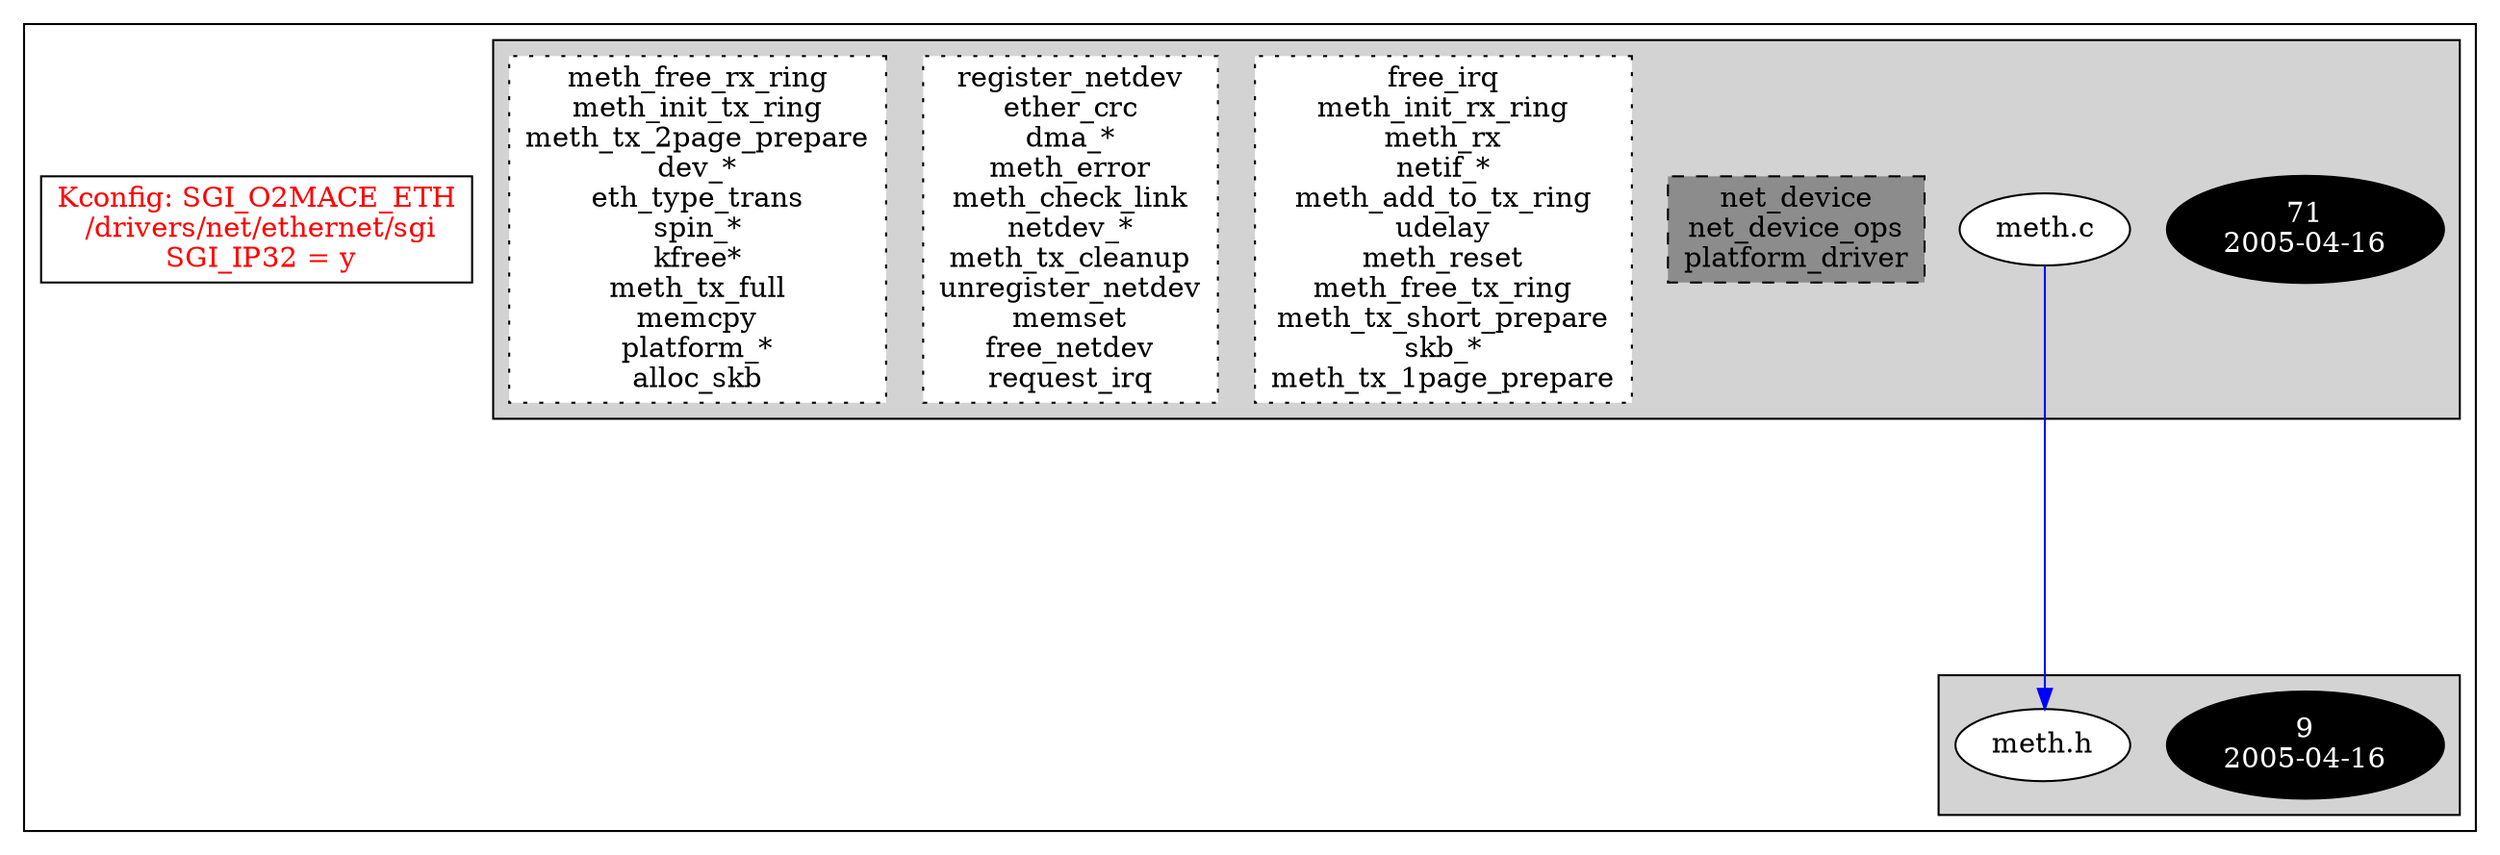 digraph Driver {
	ranksep=2;
	splines=ortho;
	//Symbol: SGI_O2MACE_ETH
	subgraph "cluster_SGI_O2MACE_ETH"{
		subgraph "cluster_meth.h" {
			style=filled
			"commit_meth.h" [style=filled, fillcolor=black, fontcolor=white, label="9\n2005-04-16"];
			"meth.h" [style=filled, fillcolor=white, fontcolor=black, label="meth.h\n"];
		}
		subgraph "cluster_meth.c" {
			style=filled
			"commit_meth.c" [style=filled, fillcolor=black, fontcolor=white, label="71\n2005-04-16"];
			"meth.c" [style=filled, fillcolor=white, fontcolor=black, label="meth.c\n"];
			"structs-meth.c" [style="filled,dashed" shape=box, fillcolor=grey55, fontcolor=black, label="net_device\nnet_device_ops\nplatform_driver\n"];
			"funccall3-meth.c" [style="filled,dotted" shape=box, fillcolor=white, fontcolor=black, label="free_irq\nmeth_init_rx_ring\nmeth_rx\nnetif_*\nmeth_add_to_tx_ring\nudelay\nmeth_reset\nmeth_free_tx_ring\nmeth_tx_short_prepare\nskb_*\nmeth_tx_1page_prepare\n"];
			"funccall2-meth.c" [style="filled,dotted" shape=box, fillcolor=white, fontcolor=black, label="register_netdev\nether_crc\ndma_*\nmeth_error\nmeth_check_link\nnetdev_*\nmeth_tx_cleanup\nunregister_netdev\nmemset\nfree_netdev\nrequest_irq\n"];
			"funccall1-meth.c" [style="filled,dotted" shape=box, fillcolor=white, fontcolor=black, label="meth_free_rx_ring\nmeth_init_tx_ring\nmeth_tx_2page_prepare\ndev_*\neth_type_trans\nspin_*\nkfree*\nmeth_tx_full\nmemcpy\nplatform_*\nalloc_skb\n"];
		}
		"K:SGI_O2MACE_ETH" [label="Kconfig: SGI_O2MACE_ETH\n /drivers/net/ethernet/sgi\n  SGI_IP32 = y ", shape=box, fontcolor=red];
	}
"meth.c" -> "meth.h"[color=blue];
}
